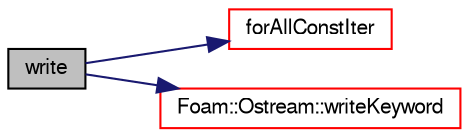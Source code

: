 digraph "write"
{
  bgcolor="transparent";
  edge [fontname="FreeSans",fontsize="10",labelfontname="FreeSans",labelfontsize="10"];
  node [fontname="FreeSans",fontsize="10",shape=record];
  rankdir="LR";
  Node1462 [label="write",height=0.2,width=0.4,color="black", fillcolor="grey75", style="filled", fontcolor="black"];
  Node1462 -> Node1463 [color="midnightblue",fontsize="10",style="solid",fontname="FreeSans"];
  Node1463 [label="forAllConstIter",height=0.2,width=0.4,color="red",URL="$a38141.html#ae21e2836509b0fa7f7cedf6493b11b09"];
  Node1462 -> Node1612 [color="midnightblue",fontsize="10",style="solid",fontname="FreeSans"];
  Node1612 [label="Foam::Ostream::writeKeyword",height=0.2,width=0.4,color="red",URL="$a26238.html#a3c58b2bb9174ea3c4a5fa58095d1290e",tooltip="Write the keyword followed by an appropriate indentation. "];
}
